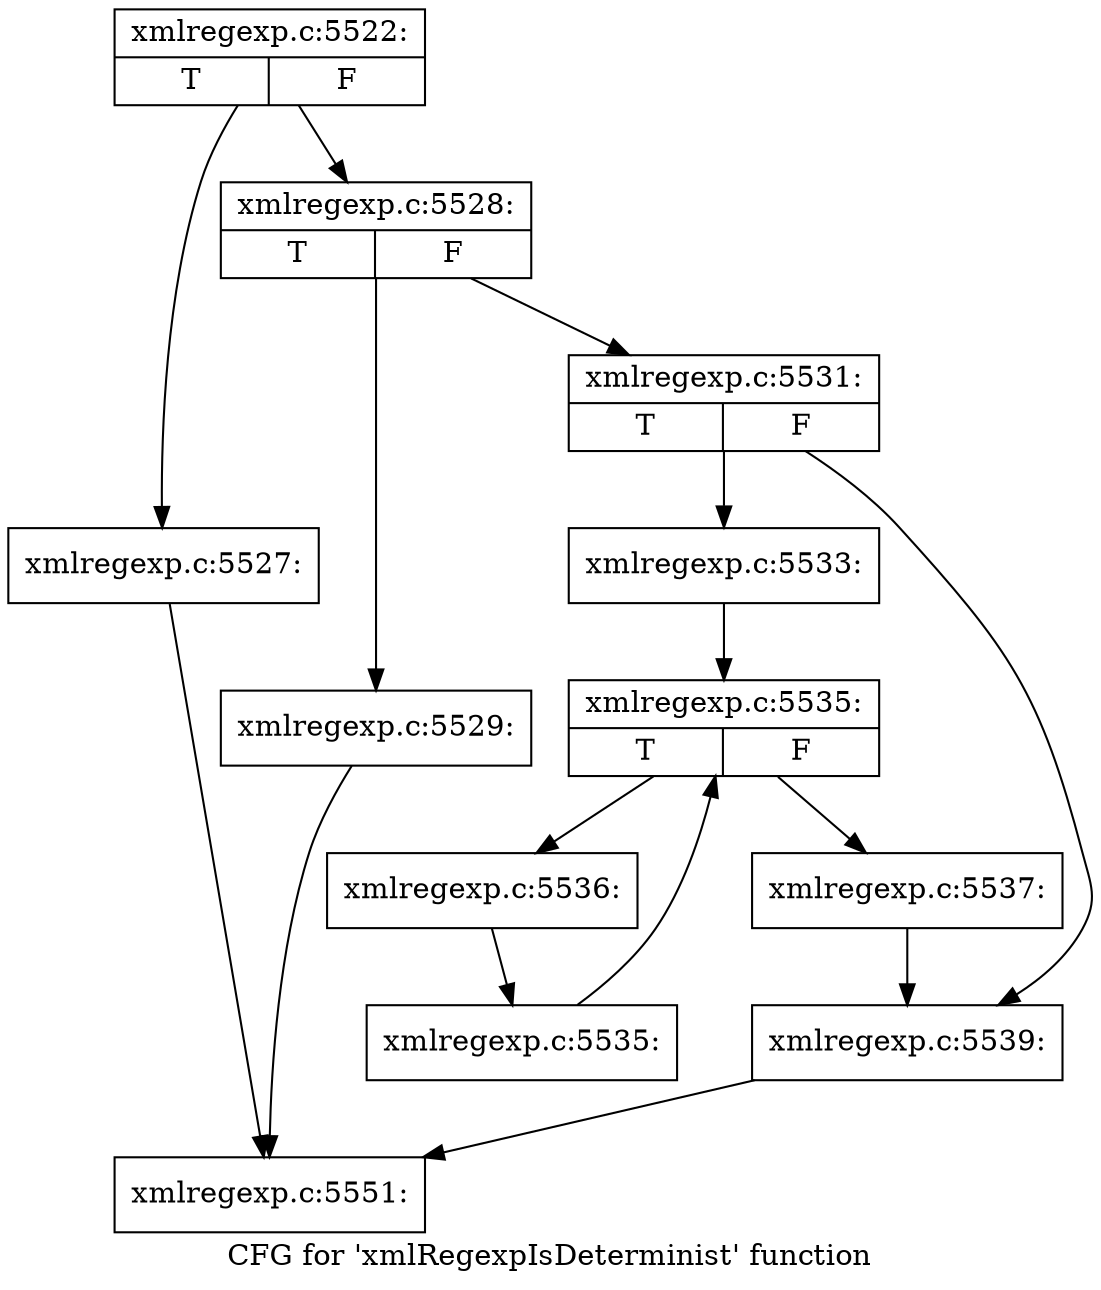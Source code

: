 digraph "CFG for 'xmlRegexpIsDeterminist' function" {
	label="CFG for 'xmlRegexpIsDeterminist' function";

	Node0x4042bc0 [shape=record,label="{xmlregexp.c:5522:|{<s0>T|<s1>F}}"];
	Node0x4042bc0 -> Node0x400c490;
	Node0x4042bc0 -> Node0x400c4e0;
	Node0x400c490 [shape=record,label="{xmlregexp.c:5527:}"];
	Node0x400c490 -> Node0x4042590;
	Node0x400c4e0 [shape=record,label="{xmlregexp.c:5528:|{<s0>T|<s1>F}}"];
	Node0x400c4e0 -> Node0x400c970;
	Node0x400c4e0 -> Node0x400c9c0;
	Node0x400c970 [shape=record,label="{xmlregexp.c:5529:}"];
	Node0x400c970 -> Node0x4042590;
	Node0x400c9c0 [shape=record,label="{xmlregexp.c:5531:|{<s0>T|<s1>F}}"];
	Node0x400c9c0 -> Node0x40bd500;
	Node0x400c9c0 -> Node0x40bd830;
	Node0x40bd500 [shape=record,label="{xmlregexp.c:5533:}"];
	Node0x40bd500 -> Node0x40bdf50;
	Node0x40bdf50 [shape=record,label="{xmlregexp.c:5535:|{<s0>T|<s1>F}}"];
	Node0x40bdf50 -> Node0x40be0f0;
	Node0x40bdf50 -> Node0x40bde80;
	Node0x40be0f0 [shape=record,label="{xmlregexp.c:5536:}"];
	Node0x40be0f0 -> Node0x40be0a0;
	Node0x40be0a0 [shape=record,label="{xmlregexp.c:5535:}"];
	Node0x40be0a0 -> Node0x40bdf50;
	Node0x40bde80 [shape=record,label="{xmlregexp.c:5537:}"];
	Node0x40bde80 -> Node0x40bd830;
	Node0x40bd830 [shape=record,label="{xmlregexp.c:5539:}"];
	Node0x40bd830 -> Node0x4042590;
	Node0x4042590 [shape=record,label="{xmlregexp.c:5551:}"];
}
